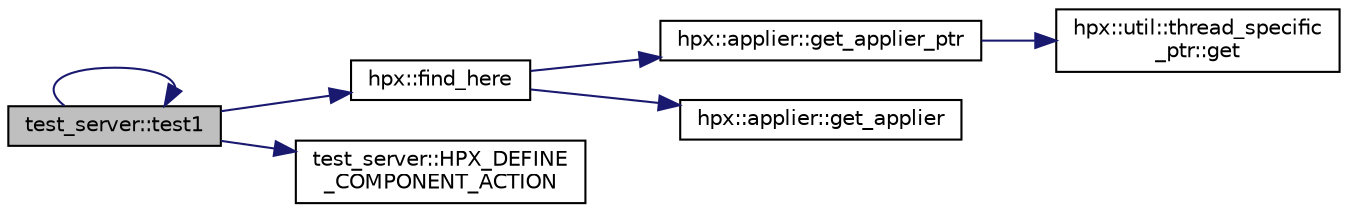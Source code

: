 digraph "test_server::test1"
{
  edge [fontname="Helvetica",fontsize="10",labelfontname="Helvetica",labelfontsize="10"];
  node [fontname="Helvetica",fontsize="10",shape=record];
  rankdir="LR";
  Node561 [label="test_server::test1",height=0.2,width=0.4,color="black", fillcolor="grey75", style="filled", fontcolor="black"];
  Node561 -> Node562 [color="midnightblue",fontsize="10",style="solid",fontname="Helvetica"];
  Node562 [label="hpx::find_here",height=0.2,width=0.4,color="black", fillcolor="white", style="filled",URL="$d8/d83/namespacehpx.html#af07c1b6e26bcdfb1138643a1a2133cf4",tooltip="Return the global id representing this locality. "];
  Node562 -> Node563 [color="midnightblue",fontsize="10",style="solid",fontname="Helvetica"];
  Node563 [label="hpx::applier::get_applier_ptr",height=0.2,width=0.4,color="black", fillcolor="white", style="filled",URL="$d8/dcb/namespacehpx_1_1applier.html#a617483cf2b77ad3a0aa428ade7b35299"];
  Node563 -> Node564 [color="midnightblue",fontsize="10",style="solid",fontname="Helvetica"];
  Node564 [label="hpx::util::thread_specific\l_ptr::get",height=0.2,width=0.4,color="black", fillcolor="white", style="filled",URL="$d4/d4c/structhpx_1_1util_1_1thread__specific__ptr.html#a3b27d8520710478aa41d1f74206bdba9"];
  Node562 -> Node565 [color="midnightblue",fontsize="10",style="solid",fontname="Helvetica"];
  Node565 [label="hpx::applier::get_applier",height=0.2,width=0.4,color="black", fillcolor="white", style="filled",URL="$d8/dcb/namespacehpx_1_1applier.html#aba1147ab54a476403b37f20a39b1e239"];
  Node561 -> Node566 [color="midnightblue",fontsize="10",style="solid",fontname="Helvetica"];
  Node566 [label="test_server::HPX_DEFINE\l_COMPONENT_ACTION",height=0.2,width=0.4,color="black", fillcolor="white", style="filled",URL="$d5/d5d/structtest__server.html#ae4b57fb55833ef7e4ce21e54d2b706db"];
  Node561 -> Node561 [color="midnightblue",fontsize="10",style="solid",fontname="Helvetica"];
}
